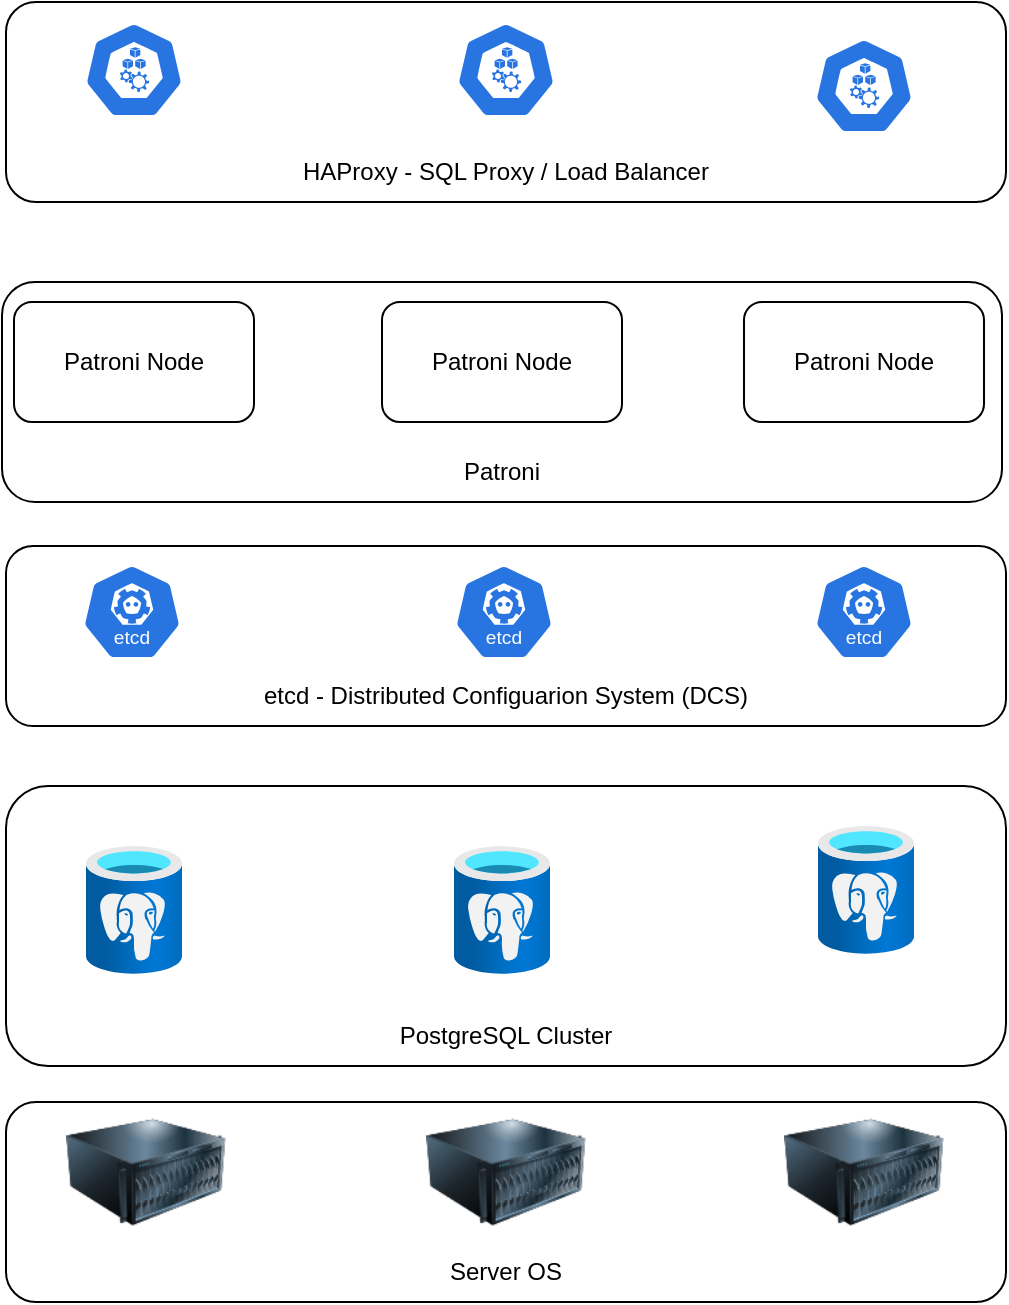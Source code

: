 <mxfile version="24.0.1" type="github">
  <diagram name="Seite-1" id="WOP4KErCCa20anXHzm_H">
    <mxGraphModel dx="812" dy="1760" grid="1" gridSize="10" guides="1" tooltips="1" connect="1" arrows="1" fold="1" page="1" pageScale="1" pageWidth="827" pageHeight="1169" math="0" shadow="0">
      <root>
        <mxCell id="0" />
        <mxCell id="1" parent="0" />
        <mxCell id="lTvsPIz6IWVvOD_EdR2t-30" value="" style="rounded=1;whiteSpace=wrap;html=1;fillColor=none;" vertex="1" parent="1">
          <mxGeometry x="200" y="-230" width="500" height="100" as="geometry" />
        </mxCell>
        <mxCell id="lTvsPIz6IWVvOD_EdR2t-19" value="" style="rounded=1;whiteSpace=wrap;html=1;fillColor=none;" vertex="1" parent="1">
          <mxGeometry x="200" y="162" width="500" height="140" as="geometry" />
        </mxCell>
        <mxCell id="lTvsPIz6IWVvOD_EdR2t-16" value="" style="rounded=1;whiteSpace=wrap;html=1;fillColor=none;" vertex="1" parent="1">
          <mxGeometry x="200" y="42" width="500" height="90" as="geometry" />
        </mxCell>
        <mxCell id="lTvsPIz6IWVvOD_EdR2t-1" value="" style="image;html=1;image=img/lib/clip_art/computers/Server_128x128.png" vertex="1" parent="1">
          <mxGeometry x="230" y="315" width="80" height="80" as="geometry" />
        </mxCell>
        <mxCell id="lTvsPIz6IWVvOD_EdR2t-2" value="&lt;span style=&quot;color: rgba(0, 0, 0, 0); font-family: monospace; font-size: 0px; text-align: start; background-color: rgb(251, 251, 251);&quot;&gt;%3CmxGraphModel%3E%3Croot%3E%3CmxCell%20id%3D%220%22%2F%3E%3CmxCell%20id%3D%221%22%20parent%3D%220%22%2F%3E%3CmxCell%20id%3D%222%22%20value%3D%22%22%20style%3D%22image%3Bhtml%3D1%3Bimage%3Dimg%2Flib%2Fclip_art%2Fcomputers%2FServer_128x128.png%22%20vertex%3D%221%22%20parent%3D%221%22%3E%3CmxGeometry%20x%3D%22230%22%20y%3D%22160%22%20width%3D%2280%22%20height%3D%2280%22%20as%3D%22geometry%22%2F%3E%3C%2FmxCell%3E%3C%2Froot%3E%3C%2FmxGraphModel%3E&lt;/span&gt;" style="image;html=1;image=img/lib/clip_art/computers/Server_128x128.png" vertex="1" parent="1">
          <mxGeometry x="410" y="315" width="80" height="80" as="geometry" />
        </mxCell>
        <mxCell id="lTvsPIz6IWVvOD_EdR2t-3" value="&lt;span style=&quot;color: rgba(0, 0, 0, 0); font-family: monospace; font-size: 0px; text-align: start; background-color: rgb(251, 251, 251);&quot;&gt;%3CmxGraphModel%3E%3Croot%3E%3CmxCell%20id%3D%220%22%2F%3E%3CmxCell%20id%3D%221%22%20parent%3D%220%22%2F%3E%3CmxCell%20id%3D%222%22%20value%3D%22%22%20style%3D%22image%3Bhtml%3D1%3Bimage%3Dimg%2Flib%2Fclip_art%2Fcomputers%2FServer_128x128.png%22%20vertex%3D%221%22%20parent%3D%221%22%3E%3CmxGeometry%20x%3D%22230%22%20y%3D%22160%22%20width%3D%2280%22%20height%3D%2280%22%20as%3D%22geometry%22%2F%3E%3C%2FmxCell%3E%3C%2Froot%3E%3C%2FmxGraphModel%3E&lt;/span&gt;" style="image;html=1;image=img/lib/clip_art/computers/Server_128x128.png" vertex="1" parent="1">
          <mxGeometry x="589" y="315" width="80" height="80" as="geometry" />
        </mxCell>
        <mxCell id="lTvsPIz6IWVvOD_EdR2t-8" value="" style="image;aspect=fixed;html=1;points=[];align=center;fontSize=12;image=img/lib/azure2/databases/Azure_Database_PostgreSQL_Server.svg;" vertex="1" parent="1">
          <mxGeometry x="240" y="192" width="48" height="64" as="geometry" />
        </mxCell>
        <mxCell id="lTvsPIz6IWVvOD_EdR2t-9" value="" style="image;aspect=fixed;html=1;points=[];align=center;fontSize=12;image=img/lib/azure2/databases/Azure_Database_PostgreSQL_Server.svg;" vertex="1" parent="1">
          <mxGeometry x="424" y="192" width="48" height="64" as="geometry" />
        </mxCell>
        <mxCell id="lTvsPIz6IWVvOD_EdR2t-10" value="" style="image;aspect=fixed;html=1;points=[];align=center;fontSize=12;image=img/lib/azure2/databases/Azure_Database_PostgreSQL_Server.svg;" vertex="1" parent="1">
          <mxGeometry x="606" y="182" width="48" height="64" as="geometry" />
        </mxCell>
        <mxCell id="lTvsPIz6IWVvOD_EdR2t-11" value="" style="aspect=fixed;sketch=0;html=1;dashed=0;whitespace=wrap;fillColor=#2875E2;strokeColor=#ffffff;points=[[0.005,0.63,0],[0.1,0.2,0],[0.9,0.2,0],[0.5,0,0],[0.995,0.63,0],[0.72,0.99,0],[0.5,1,0],[0.28,0.99,0]];shape=mxgraph.kubernetes.icon2;kubernetesLabel=1;prIcon=etcd" vertex="1" parent="1">
          <mxGeometry x="238" y="51" width="50" height="48" as="geometry" />
        </mxCell>
        <mxCell id="lTvsPIz6IWVvOD_EdR2t-12" value="" style="aspect=fixed;sketch=0;html=1;dashed=0;whitespace=wrap;fillColor=#2875E2;strokeColor=#ffffff;points=[[0.005,0.63,0],[0.1,0.2,0],[0.9,0.2,0],[0.5,0,0],[0.995,0.63,0],[0.72,0.99,0],[0.5,1,0],[0.28,0.99,0]];shape=mxgraph.kubernetes.icon2;kubernetesLabel=1;prIcon=etcd" vertex="1" parent="1">
          <mxGeometry x="424" y="51" width="50" height="48" as="geometry" />
        </mxCell>
        <mxCell id="lTvsPIz6IWVvOD_EdR2t-13" value="" style="aspect=fixed;sketch=0;html=1;dashed=0;whitespace=wrap;fillColor=#2875E2;strokeColor=#ffffff;points=[[0.005,0.63,0],[0.1,0.2,0],[0.9,0.2,0],[0.5,0,0],[0.995,0.63,0],[0.72,0.99,0],[0.5,1,0],[0.28,0.99,0]];shape=mxgraph.kubernetes.icon2;kubernetesLabel=1;prIcon=etcd" vertex="1" parent="1">
          <mxGeometry x="604" y="51" width="50" height="48" as="geometry" />
        </mxCell>
        <mxCell id="lTvsPIz6IWVvOD_EdR2t-14" value="" style="rounded=1;whiteSpace=wrap;html=1;fillColor=none;" vertex="1" parent="1">
          <mxGeometry x="200" y="320" width="500" height="100" as="geometry" />
        </mxCell>
        <mxCell id="lTvsPIz6IWVvOD_EdR2t-15" value="Server OS" style="text;html=1;align=center;verticalAlign=middle;whiteSpace=wrap;rounded=0;" vertex="1" parent="1">
          <mxGeometry x="200" y="390" width="500" height="30" as="geometry" />
        </mxCell>
        <mxCell id="lTvsPIz6IWVvOD_EdR2t-18" value="etcd - Distributed Configuarion System (DCS)" style="text;html=1;align=center;verticalAlign=middle;whiteSpace=wrap;rounded=0;" vertex="1" parent="1">
          <mxGeometry x="200" y="102" width="500" height="30" as="geometry" />
        </mxCell>
        <mxCell id="lTvsPIz6IWVvOD_EdR2t-20" value="PostgreSQL Cluster" style="text;html=1;align=center;verticalAlign=middle;whiteSpace=wrap;rounded=0;" vertex="1" parent="1">
          <mxGeometry x="200" y="272" width="500" height="30" as="geometry" />
        </mxCell>
        <mxCell id="lTvsPIz6IWVvOD_EdR2t-21" value="Patroni Node" style="rounded=1;whiteSpace=wrap;html=1;" vertex="1" parent="1">
          <mxGeometry x="204" y="-80" width="120" height="60" as="geometry" />
        </mxCell>
        <mxCell id="lTvsPIz6IWVvOD_EdR2t-22" value="Patroni Node" style="rounded=1;whiteSpace=wrap;html=1;" vertex="1" parent="1">
          <mxGeometry x="388" y="-80" width="120" height="60" as="geometry" />
        </mxCell>
        <mxCell id="lTvsPIz6IWVvOD_EdR2t-23" value="Patroni Node" style="rounded=1;whiteSpace=wrap;html=1;" vertex="1" parent="1">
          <mxGeometry x="569" y="-80" width="120" height="60" as="geometry" />
        </mxCell>
        <mxCell id="lTvsPIz6IWVvOD_EdR2t-31" value="HAProxy - SQL Proxy / Load Balancer" style="text;html=1;align=center;verticalAlign=middle;whiteSpace=wrap;rounded=0;" vertex="1" parent="1">
          <mxGeometry x="200" y="-160" width="500" height="30" as="geometry" />
        </mxCell>
        <mxCell id="lTvsPIz6IWVvOD_EdR2t-32" value="" style="aspect=fixed;sketch=0;html=1;dashed=0;whitespace=wrap;fillColor=#2875E2;strokeColor=#ffffff;points=[[0.005,0.63,0],[0.1,0.2,0],[0.9,0.2,0],[0.5,0,0],[0.995,0.63,0],[0.72,0.99,0],[0.5,1,0],[0.28,0.99,0]];shape=mxgraph.kubernetes.icon2;prIcon=k_proxy" vertex="1" parent="1">
          <mxGeometry x="239" y="-220" width="50" height="48" as="geometry" />
        </mxCell>
        <mxCell id="lTvsPIz6IWVvOD_EdR2t-33" value="" style="aspect=fixed;sketch=0;html=1;dashed=0;whitespace=wrap;fillColor=#2875E2;strokeColor=#ffffff;points=[[0.005,0.63,0],[0.1,0.2,0],[0.9,0.2,0],[0.5,0,0],[0.995,0.63,0],[0.72,0.99,0],[0.5,1,0],[0.28,0.99,0]];shape=mxgraph.kubernetes.icon2;prIcon=k_proxy" vertex="1" parent="1">
          <mxGeometry x="425" y="-220" width="50" height="48" as="geometry" />
        </mxCell>
        <mxCell id="lTvsPIz6IWVvOD_EdR2t-34" value="" style="aspect=fixed;sketch=0;html=1;dashed=0;whitespace=wrap;fillColor=#2875E2;strokeColor=#ffffff;points=[[0.005,0.63,0],[0.1,0.2,0],[0.9,0.2,0],[0.5,0,0],[0.995,0.63,0],[0.72,0.99,0],[0.5,1,0],[0.28,0.99,0]];shape=mxgraph.kubernetes.icon2;prIcon=k_proxy" vertex="1" parent="1">
          <mxGeometry x="604" y="-212" width="50" height="48" as="geometry" />
        </mxCell>
        <mxCell id="lTvsPIz6IWVvOD_EdR2t-35" value="" style="rounded=1;whiteSpace=wrap;html=1;fillColor=none;" vertex="1" parent="1">
          <mxGeometry x="198" y="-90" width="500" height="110" as="geometry" />
        </mxCell>
        <mxCell id="lTvsPIz6IWVvOD_EdR2t-36" value="Patroni" style="text;html=1;align=center;verticalAlign=middle;whiteSpace=wrap;rounded=0;" vertex="1" parent="1">
          <mxGeometry x="198" y="-10" width="500" height="30" as="geometry" />
        </mxCell>
      </root>
    </mxGraphModel>
  </diagram>
</mxfile>
